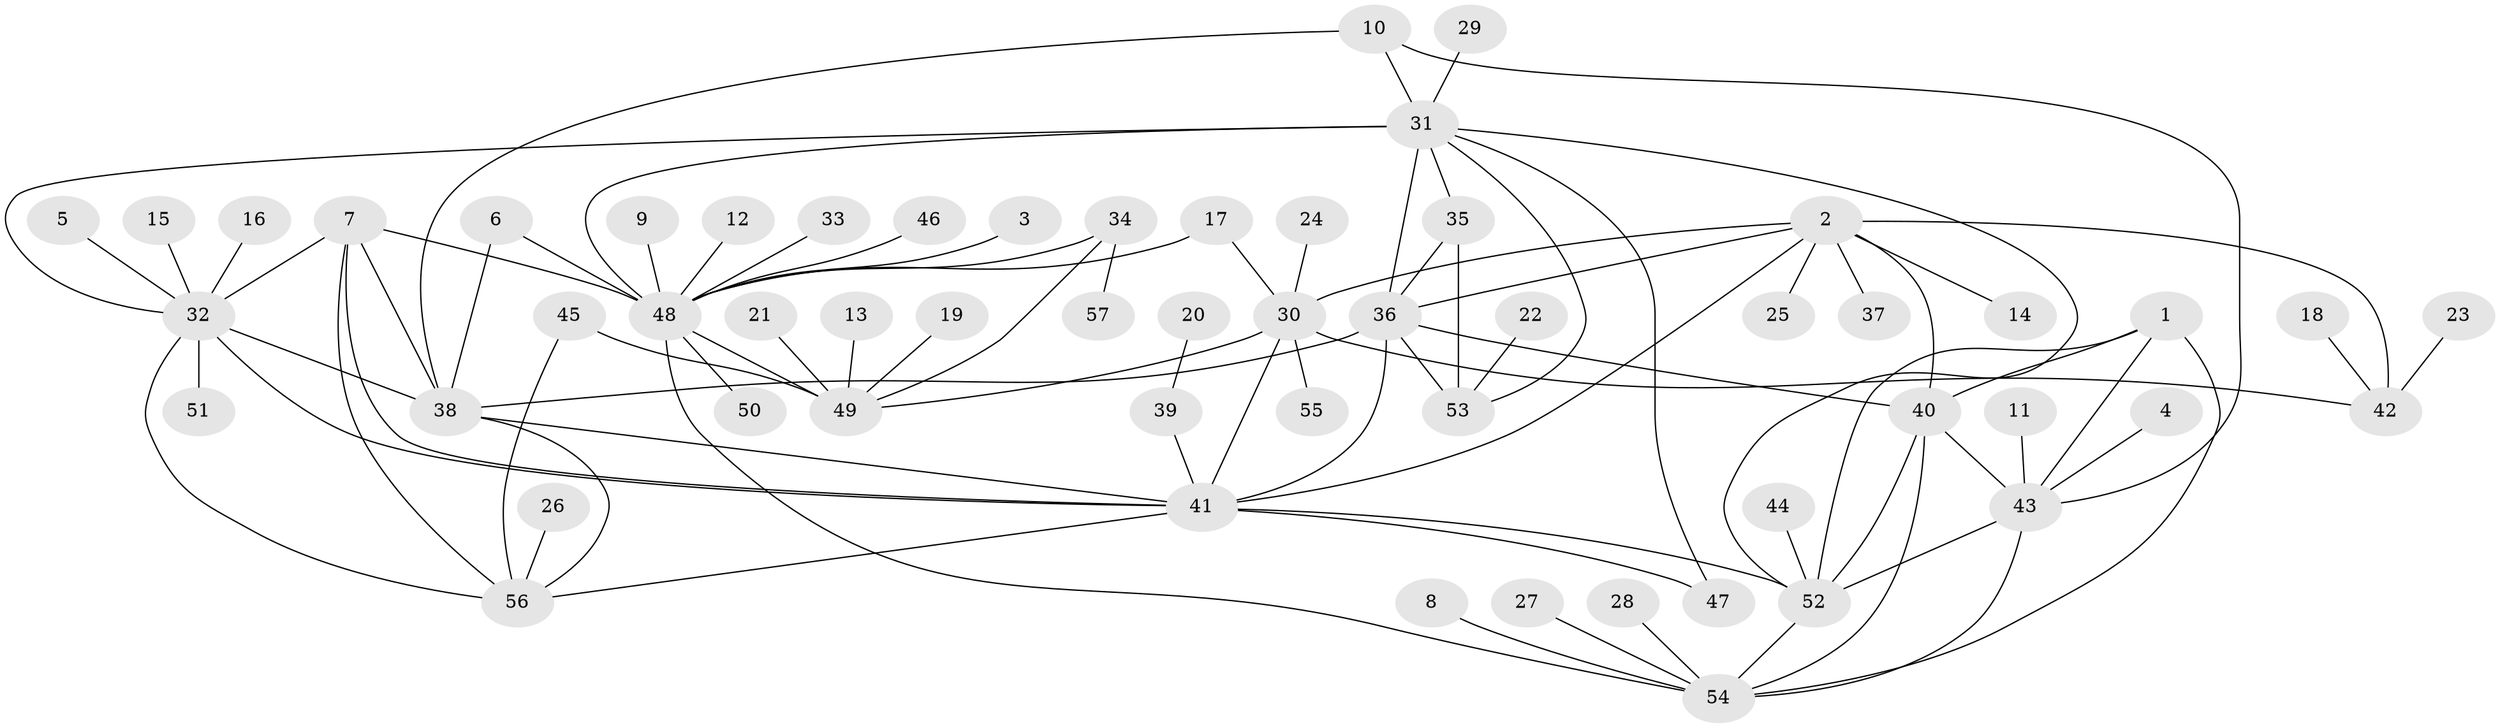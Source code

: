 // original degree distribution, {5: 0.02702702702702703, 7: 0.05405405405405406, 12: 0.018018018018018018, 11: 0.018018018018018018, 4: 0.036036036036036036, 9: 0.02702702702702703, 8: 0.018018018018018018, 6: 0.02702702702702703, 10: 0.018018018018018018, 3: 0.04504504504504504, 2: 0.16216216216216217, 1: 0.5495495495495496}
// Generated by graph-tools (version 1.1) at 2025/50/03/09/25 03:50:42]
// undirected, 57 vertices, 89 edges
graph export_dot {
graph [start="1"]
  node [color=gray90,style=filled];
  1;
  2;
  3;
  4;
  5;
  6;
  7;
  8;
  9;
  10;
  11;
  12;
  13;
  14;
  15;
  16;
  17;
  18;
  19;
  20;
  21;
  22;
  23;
  24;
  25;
  26;
  27;
  28;
  29;
  30;
  31;
  32;
  33;
  34;
  35;
  36;
  37;
  38;
  39;
  40;
  41;
  42;
  43;
  44;
  45;
  46;
  47;
  48;
  49;
  50;
  51;
  52;
  53;
  54;
  55;
  56;
  57;
  1 -- 40 [weight=1.0];
  1 -- 43 [weight=1.0];
  1 -- 52 [weight=1.0];
  1 -- 54 [weight=1.0];
  2 -- 14 [weight=1.0];
  2 -- 25 [weight=1.0];
  2 -- 30 [weight=3.0];
  2 -- 36 [weight=1.0];
  2 -- 37 [weight=1.0];
  2 -- 40 [weight=1.0];
  2 -- 41 [weight=1.0];
  2 -- 42 [weight=3.0];
  3 -- 48 [weight=1.0];
  4 -- 43 [weight=1.0];
  5 -- 32 [weight=1.0];
  6 -- 38 [weight=1.0];
  6 -- 48 [weight=1.0];
  7 -- 32 [weight=1.0];
  7 -- 38 [weight=1.0];
  7 -- 41 [weight=1.0];
  7 -- 48 [weight=1.0];
  7 -- 56 [weight=1.0];
  8 -- 54 [weight=1.0];
  9 -- 48 [weight=1.0];
  10 -- 31 [weight=1.0];
  10 -- 38 [weight=1.0];
  10 -- 43 [weight=1.0];
  11 -- 43 [weight=1.0];
  12 -- 48 [weight=1.0];
  13 -- 49 [weight=1.0];
  15 -- 32 [weight=1.0];
  16 -- 32 [weight=1.0];
  17 -- 30 [weight=1.0];
  17 -- 48 [weight=1.0];
  18 -- 42 [weight=1.0];
  19 -- 49 [weight=1.0];
  20 -- 39 [weight=1.0];
  21 -- 49 [weight=1.0];
  22 -- 53 [weight=1.0];
  23 -- 42 [weight=1.0];
  24 -- 30 [weight=1.0];
  26 -- 56 [weight=1.0];
  27 -- 54 [weight=1.0];
  28 -- 54 [weight=1.0];
  29 -- 31 [weight=1.0];
  30 -- 41 [weight=1.0];
  30 -- 42 [weight=1.0];
  30 -- 49 [weight=1.0];
  30 -- 55 [weight=1.0];
  31 -- 32 [weight=1.0];
  31 -- 35 [weight=1.0];
  31 -- 36 [weight=2.0];
  31 -- 47 [weight=1.0];
  31 -- 48 [weight=1.0];
  31 -- 52 [weight=1.0];
  31 -- 53 [weight=1.0];
  32 -- 38 [weight=1.0];
  32 -- 41 [weight=1.0];
  32 -- 51 [weight=1.0];
  32 -- 56 [weight=1.0];
  33 -- 48 [weight=1.0];
  34 -- 48 [weight=3.0];
  34 -- 49 [weight=1.0];
  34 -- 57 [weight=1.0];
  35 -- 36 [weight=2.0];
  35 -- 53 [weight=1.0];
  36 -- 38 [weight=1.0];
  36 -- 40 [weight=1.0];
  36 -- 41 [weight=1.0];
  36 -- 53 [weight=2.0];
  38 -- 41 [weight=1.0];
  38 -- 56 [weight=1.0];
  39 -- 41 [weight=1.0];
  40 -- 43 [weight=1.0];
  40 -- 52 [weight=1.0];
  40 -- 54 [weight=1.0];
  41 -- 47 [weight=1.0];
  41 -- 52 [weight=1.0];
  41 -- 56 [weight=1.0];
  43 -- 52 [weight=1.0];
  43 -- 54 [weight=1.0];
  44 -- 52 [weight=1.0];
  45 -- 49 [weight=1.0];
  45 -- 56 [weight=1.0];
  46 -- 48 [weight=1.0];
  48 -- 49 [weight=3.0];
  48 -- 50 [weight=1.0];
  48 -- 54 [weight=1.0];
  52 -- 54 [weight=1.0];
}
